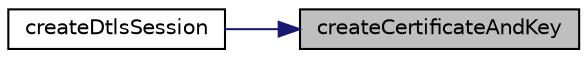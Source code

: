 digraph "createCertificateAndKey"
{
 // LATEX_PDF_SIZE
  edge [fontname="Helvetica",fontsize="10",labelfontname="Helvetica",labelfontsize="10"];
  node [fontname="Helvetica",fontsize="10",shape=record];
  rankdir="RL";
  Node1 [label="createCertificateAndKey",height=0.2,width=0.4,color="black", fillcolor="grey75", style="filled", fontcolor="black",tooltip=" "];
  Node1 -> Node2 [dir="back",color="midnightblue",fontsize="10",style="solid",fontname="Helvetica"];
  Node2 [label="createDtlsSession",height=0.2,width=0.4,color="black", fillcolor="white", style="filled",URL="$Dtls__mbedtls_8c.html#ac40bba1019de3e73a9006b12c9dc4eaa",tooltip=" "];
}
